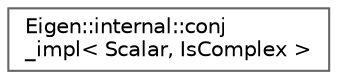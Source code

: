 digraph "类继承关系图"
{
 // LATEX_PDF_SIZE
  bgcolor="transparent";
  edge [fontname=Helvetica,fontsize=10,labelfontname=Helvetica,labelfontsize=10];
  node [fontname=Helvetica,fontsize=10,shape=box,height=0.2,width=0.4];
  rankdir="LR";
  Node0 [id="Node000000",label="Eigen::internal::conj\l_impl\< Scalar, IsComplex \>",height=0.2,width=0.4,color="grey40", fillcolor="white", style="filled",URL="$struct_eigen_1_1internal_1_1conj__impl.html",tooltip=" "];
}
